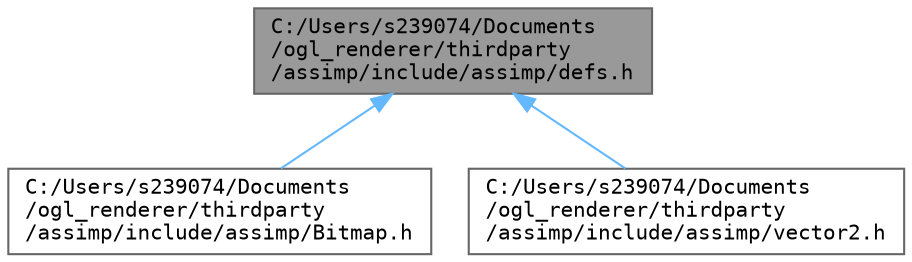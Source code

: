 digraph "C:/Users/s239074/Documents/ogl_renderer/thirdparty/assimp/include/assimp/defs.h"
{
 // LATEX_PDF_SIZE
  bgcolor="transparent";
  edge [fontname=Terminal,fontsize=10,labelfontname=Helvetica,labelfontsize=10];
  node [fontname=Terminal,fontsize=10,shape=box,height=0.2,width=0.4];
  Node1 [label="C:/Users/s239074/Documents\l/ogl_renderer/thirdparty\l/assimp/include/assimp/defs.h",height=0.2,width=0.4,color="gray40", fillcolor="grey60", style="filled", fontcolor="black",tooltip="Assimp build configuration setup. See the notes in the comment blocks to find out how to customize yo..."];
  Node1 -> Node2 [dir="back",color="steelblue1",style="solid"];
  Node2 [label="C:/Users/s239074/Documents\l/ogl_renderer/thirdparty\l/assimp/include/assimp/Bitmap.h",height=0.2,width=0.4,color="grey40", fillcolor="white", style="filled",URL="$include_2assimp_2_bitmap_8h.html",tooltip="Defines bitmap format helper for textures."];
  Node1 -> Node3 [dir="back",color="steelblue1",style="solid"];
  Node3 [label="C:/Users/s239074/Documents\l/ogl_renderer/thirdparty\l/assimp/include/assimp/vector2.h",height=0.2,width=0.4,color="grey40", fillcolor="white", style="filled",URL="$include_2assimp_2vector2_8h.html",tooltip="2D vector structure, including operators when compiling in C++"];
}

